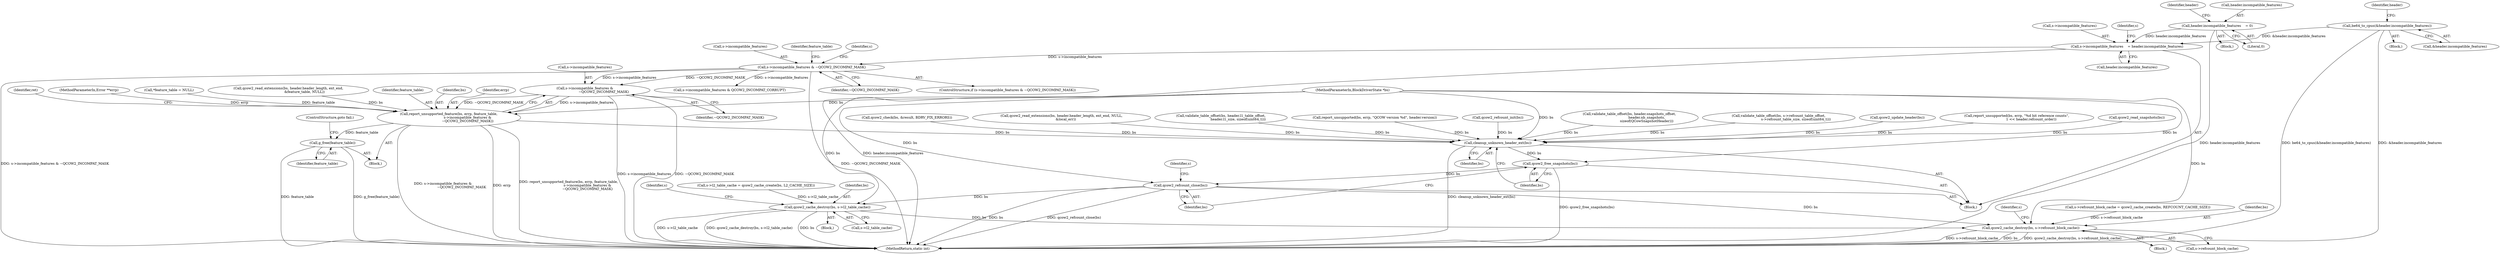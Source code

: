 digraph "0_qemu_6a83f8b5bec6f59e56cc49bd49e4c3f8f805d56f_0@pointer" {
"1000559" [label="(Call,s->incompatible_features &\n                                   ~QCOW2_INCOMPAT_MASK)"];
"1000536" [label="(Call,s->incompatible_features & ~QCOW2_INCOMPAT_MASK)"];
"1000514" [label="(Call,s->incompatible_features    = header.incompatible_features)"];
"1000343" [label="(Call,header.incompatible_features    = 0)"];
"1000370" [label="(Call,be64_to_cpus(&header.incompatible_features))"];
"1000555" [label="(Call,report_unsupported_feature(bs, errp, feature_table,\n                                   s->incompatible_features &\n                                   ~QCOW2_INCOMPAT_MASK))"];
"1000568" [label="(Call,g_free(feature_table))"];
"1001437" [label="(Call,cleanup_unknown_header_ext(bs))"];
"1001439" [label="(Call,qcow2_free_snapshots(bs))"];
"1001441" [label="(Call,qcow2_refcount_close(bs))"];
"1001457" [label="(Call,qcow2_cache_destroy(bs, s->l2_table_cache))"];
"1001467" [label="(Call,qcow2_cache_destroy(bs, s->refcount_block_cache))"];
"1000603" [label="(Call,report_unsupported(bs, errp, \"%d bit reference counts\",\n                           1 << header.refcount_order))"];
"1000572" [label="(Call,s->incompatible_features & QCOW2_INCOMPAT_CORRUPT)"];
"1001140" [label="(Call,qcow2_read_snapshots(bs))"];
"1001469" [label="(Call,s->refcount_block_cache)"];
"1000369" [label="(Block,)"];
"1000350" [label="(Identifier,header)"];
"1001442" [label="(Identifier,bs)"];
"1001217" [label="(Call,qcow2_check(bs, &result, BDRV_FIX_ERRORS))"];
"1001042" [label="(Call,qcow2_read_extensions(bs, header.header_length, ext_end, NULL,\n        &local_err))"];
"1001468" [label="(Identifier,bs)"];
"1001441" [label="(Call,qcow2_refcount_close(bs))"];
"1001438" [label="(Identifier,bs)"];
"1000559" [label="(Call,s->incompatible_features &\n                                   ~QCOW2_INCOMPAT_MASK)"];
"1000563" [label="(Identifier,~QCOW2_INCOMPAT_MASK)"];
"1001467" [label="(Call,qcow2_cache_destroy(bs, s->refcount_block_cache))"];
"1001458" [label="(Identifier,bs)"];
"1000537" [label="(Call,s->incompatible_features)"];
"1000546" [label="(Call,qcow2_read_extensions(bs, header.header_length, ext_end,\n                              &feature_table, NULL))"];
"1000876" [label="(Call,validate_table_offset(bs, header.l1_table_offset,\n                                header.l1_size, sizeof(uint64_t)))"];
"1000266" [label="(Call,report_unsupported(bs, errp, \"QCOW version %d\", header.version))"];
"1000558" [label="(Identifier,feature_table)"];
"1001459" [label="(Call,s->l2_table_cache)"];
"1000518" [label="(Call,header.incompatible_features)"];
"1001482" [label="(MethodReturn,static int)"];
"1000125" [label="(Block,)"];
"1000544" [label="(Identifier,feature_table)"];
"1000515" [label="(Call,s->incompatible_features)"];
"1000556" [label="(Identifier,bs)"];
"1001018" [label="(Call,qcow2_refcount_init(bs))"];
"1000970" [label="(Call,s->l2_table_cache = qcow2_cache_create(bs, L2_CACHE_SIZE))"];
"1000514" [label="(Call,s->incompatible_features    = header.incompatible_features)"];
"1000568" [label="(Call,g_free(feature_table))"];
"1000540" [label="(Identifier,~QCOW2_INCOMPAT_MASK)"];
"1000541" [label="(Block,)"];
"1000557" [label="(Identifier,errp)"];
"1000371" [label="(Call,&header.incompatible_features)"];
"1000565" [label="(Identifier,ret)"];
"1000574" [label="(Identifier,s)"];
"1000536" [label="(Call,s->incompatible_features & ~QCOW2_INCOMPAT_MASK)"];
"1001464" [label="(Identifier,s)"];
"1000569" [label="(Identifier,feature_table)"];
"1000570" [label="(ControlStructure,goto fail;)"];
"1000378" [label="(Identifier,header)"];
"1000370" [label="(Call,be64_to_cpus(&header.incompatible_features))"];
"1000124" [label="(MethodParameterIn,Error **errp)"];
"1001445" [label="(Identifier,s)"];
"1000555" [label="(Call,report_unsupported_feature(bs, errp, feature_table,\n                                   s->incompatible_features &\n                                   ~QCOW2_INCOMPAT_MASK))"];
"1000786" [label="(Call,validate_table_offset(bs, header.snapshots_offset,\n                                header.nb_snapshots,\n                                sizeof(QCowSnapshotHeader)))"];
"1001440" [label="(Identifier,bs)"];
"1000750" [label="(Call,validate_table_offset(bs, s->refcount_table_offset,\n                                s->refcount_table_size, sizeof(uint64_t)))"];
"1000523" [label="(Identifier,s)"];
"1000560" [label="(Call,s->incompatible_features)"];
"1000344" [label="(Call,header.incompatible_features)"];
"1001466" [label="(Block,)"];
"1001474" [label="(Identifier,s)"];
"1001437" [label="(Call,cleanup_unknown_header_ext(bs))"];
"1000343" [label="(Call,header.incompatible_features    = 0)"];
"1000342" [label="(Block,)"];
"1000535" [label="(ControlStructure,if (s->incompatible_features & ~QCOW2_INCOMPAT_MASK))"];
"1000977" [label="(Call,s->refcount_block_cache = qcow2_cache_create(bs, REFCOUNT_CACHE_SIZE))"];
"1001175" [label="(Call,qcow2_update_header(bs))"];
"1001456" [label="(Block,)"];
"1000121" [label="(MethodParameterIn,BlockDriverState *bs)"];
"1001457" [label="(Call,qcow2_cache_destroy(bs, s->l2_table_cache))"];
"1000347" [label="(Literal,0)"];
"1001439" [label="(Call,qcow2_free_snapshots(bs))"];
"1000543" [label="(Call,*feature_table = NULL)"];
"1000559" -> "1000555"  [label="AST: "];
"1000559" -> "1000563"  [label="CFG: "];
"1000560" -> "1000559"  [label="AST: "];
"1000563" -> "1000559"  [label="AST: "];
"1000555" -> "1000559"  [label="CFG: "];
"1000559" -> "1001482"  [label="DDG: s->incompatible_features"];
"1000559" -> "1001482"  [label="DDG: ~QCOW2_INCOMPAT_MASK"];
"1000559" -> "1000555"  [label="DDG: s->incompatible_features"];
"1000559" -> "1000555"  [label="DDG: ~QCOW2_INCOMPAT_MASK"];
"1000536" -> "1000559"  [label="DDG: s->incompatible_features"];
"1000536" -> "1000559"  [label="DDG: ~QCOW2_INCOMPAT_MASK"];
"1000536" -> "1000535"  [label="AST: "];
"1000536" -> "1000540"  [label="CFG: "];
"1000537" -> "1000536"  [label="AST: "];
"1000540" -> "1000536"  [label="AST: "];
"1000544" -> "1000536"  [label="CFG: "];
"1000574" -> "1000536"  [label="CFG: "];
"1000536" -> "1001482"  [label="DDG: ~QCOW2_INCOMPAT_MASK"];
"1000536" -> "1001482"  [label="DDG: s->incompatible_features & ~QCOW2_INCOMPAT_MASK"];
"1000514" -> "1000536"  [label="DDG: s->incompatible_features"];
"1000536" -> "1000572"  [label="DDG: s->incompatible_features"];
"1000514" -> "1000125"  [label="AST: "];
"1000514" -> "1000518"  [label="CFG: "];
"1000515" -> "1000514"  [label="AST: "];
"1000518" -> "1000514"  [label="AST: "];
"1000523" -> "1000514"  [label="CFG: "];
"1000514" -> "1001482"  [label="DDG: header.incompatible_features"];
"1000343" -> "1000514"  [label="DDG: header.incompatible_features"];
"1000370" -> "1000514"  [label="DDG: &header.incompatible_features"];
"1000343" -> "1000342"  [label="AST: "];
"1000343" -> "1000347"  [label="CFG: "];
"1000344" -> "1000343"  [label="AST: "];
"1000347" -> "1000343"  [label="AST: "];
"1000350" -> "1000343"  [label="CFG: "];
"1000343" -> "1001482"  [label="DDG: header.incompatible_features"];
"1000370" -> "1000369"  [label="AST: "];
"1000370" -> "1000371"  [label="CFG: "];
"1000371" -> "1000370"  [label="AST: "];
"1000378" -> "1000370"  [label="CFG: "];
"1000370" -> "1001482"  [label="DDG: be64_to_cpus(&header.incompatible_features)"];
"1000370" -> "1001482"  [label="DDG: &header.incompatible_features"];
"1000555" -> "1000541"  [label="AST: "];
"1000556" -> "1000555"  [label="AST: "];
"1000557" -> "1000555"  [label="AST: "];
"1000558" -> "1000555"  [label="AST: "];
"1000565" -> "1000555"  [label="CFG: "];
"1000555" -> "1001482"  [label="DDG: errp"];
"1000555" -> "1001482"  [label="DDG: report_unsupported_feature(bs, errp, feature_table,\n                                   s->incompatible_features &\n                                   ~QCOW2_INCOMPAT_MASK)"];
"1000555" -> "1001482"  [label="DDG: s->incompatible_features &\n                                   ~QCOW2_INCOMPAT_MASK"];
"1000546" -> "1000555"  [label="DDG: bs"];
"1000121" -> "1000555"  [label="DDG: bs"];
"1000124" -> "1000555"  [label="DDG: errp"];
"1000543" -> "1000555"  [label="DDG: feature_table"];
"1000555" -> "1000568"  [label="DDG: feature_table"];
"1000555" -> "1001437"  [label="DDG: bs"];
"1000568" -> "1000541"  [label="AST: "];
"1000568" -> "1000569"  [label="CFG: "];
"1000569" -> "1000568"  [label="AST: "];
"1000570" -> "1000568"  [label="CFG: "];
"1000568" -> "1001482"  [label="DDG: g_free(feature_table)"];
"1000568" -> "1001482"  [label="DDG: feature_table"];
"1001437" -> "1000125"  [label="AST: "];
"1001437" -> "1001438"  [label="CFG: "];
"1001438" -> "1001437"  [label="AST: "];
"1001440" -> "1001437"  [label="CFG: "];
"1001437" -> "1001482"  [label="DDG: cleanup_unknown_header_ext(bs)"];
"1001217" -> "1001437"  [label="DDG: bs"];
"1000266" -> "1001437"  [label="DDG: bs"];
"1000603" -> "1001437"  [label="DDG: bs"];
"1000786" -> "1001437"  [label="DDG: bs"];
"1001042" -> "1001437"  [label="DDG: bs"];
"1001140" -> "1001437"  [label="DDG: bs"];
"1000876" -> "1001437"  [label="DDG: bs"];
"1000750" -> "1001437"  [label="DDG: bs"];
"1001175" -> "1001437"  [label="DDG: bs"];
"1001018" -> "1001437"  [label="DDG: bs"];
"1000121" -> "1001437"  [label="DDG: bs"];
"1001437" -> "1001439"  [label="DDG: bs"];
"1001439" -> "1000125"  [label="AST: "];
"1001439" -> "1001440"  [label="CFG: "];
"1001440" -> "1001439"  [label="AST: "];
"1001442" -> "1001439"  [label="CFG: "];
"1001439" -> "1001482"  [label="DDG: qcow2_free_snapshots(bs)"];
"1000121" -> "1001439"  [label="DDG: bs"];
"1001439" -> "1001441"  [label="DDG: bs"];
"1001441" -> "1000125"  [label="AST: "];
"1001441" -> "1001442"  [label="CFG: "];
"1001442" -> "1001441"  [label="AST: "];
"1001445" -> "1001441"  [label="CFG: "];
"1001441" -> "1001482"  [label="DDG: bs"];
"1001441" -> "1001482"  [label="DDG: qcow2_refcount_close(bs)"];
"1000121" -> "1001441"  [label="DDG: bs"];
"1001441" -> "1001457"  [label="DDG: bs"];
"1001441" -> "1001467"  [label="DDG: bs"];
"1001457" -> "1001456"  [label="AST: "];
"1001457" -> "1001459"  [label="CFG: "];
"1001458" -> "1001457"  [label="AST: "];
"1001459" -> "1001457"  [label="AST: "];
"1001464" -> "1001457"  [label="CFG: "];
"1001457" -> "1001482"  [label="DDG: s->l2_table_cache"];
"1001457" -> "1001482"  [label="DDG: qcow2_cache_destroy(bs, s->l2_table_cache)"];
"1001457" -> "1001482"  [label="DDG: bs"];
"1000121" -> "1001457"  [label="DDG: bs"];
"1000970" -> "1001457"  [label="DDG: s->l2_table_cache"];
"1001457" -> "1001467"  [label="DDG: bs"];
"1001467" -> "1001466"  [label="AST: "];
"1001467" -> "1001469"  [label="CFG: "];
"1001468" -> "1001467"  [label="AST: "];
"1001469" -> "1001467"  [label="AST: "];
"1001474" -> "1001467"  [label="CFG: "];
"1001467" -> "1001482"  [label="DDG: qcow2_cache_destroy(bs, s->refcount_block_cache)"];
"1001467" -> "1001482"  [label="DDG: s->refcount_block_cache"];
"1001467" -> "1001482"  [label="DDG: bs"];
"1000121" -> "1001467"  [label="DDG: bs"];
"1000977" -> "1001467"  [label="DDG: s->refcount_block_cache"];
}
